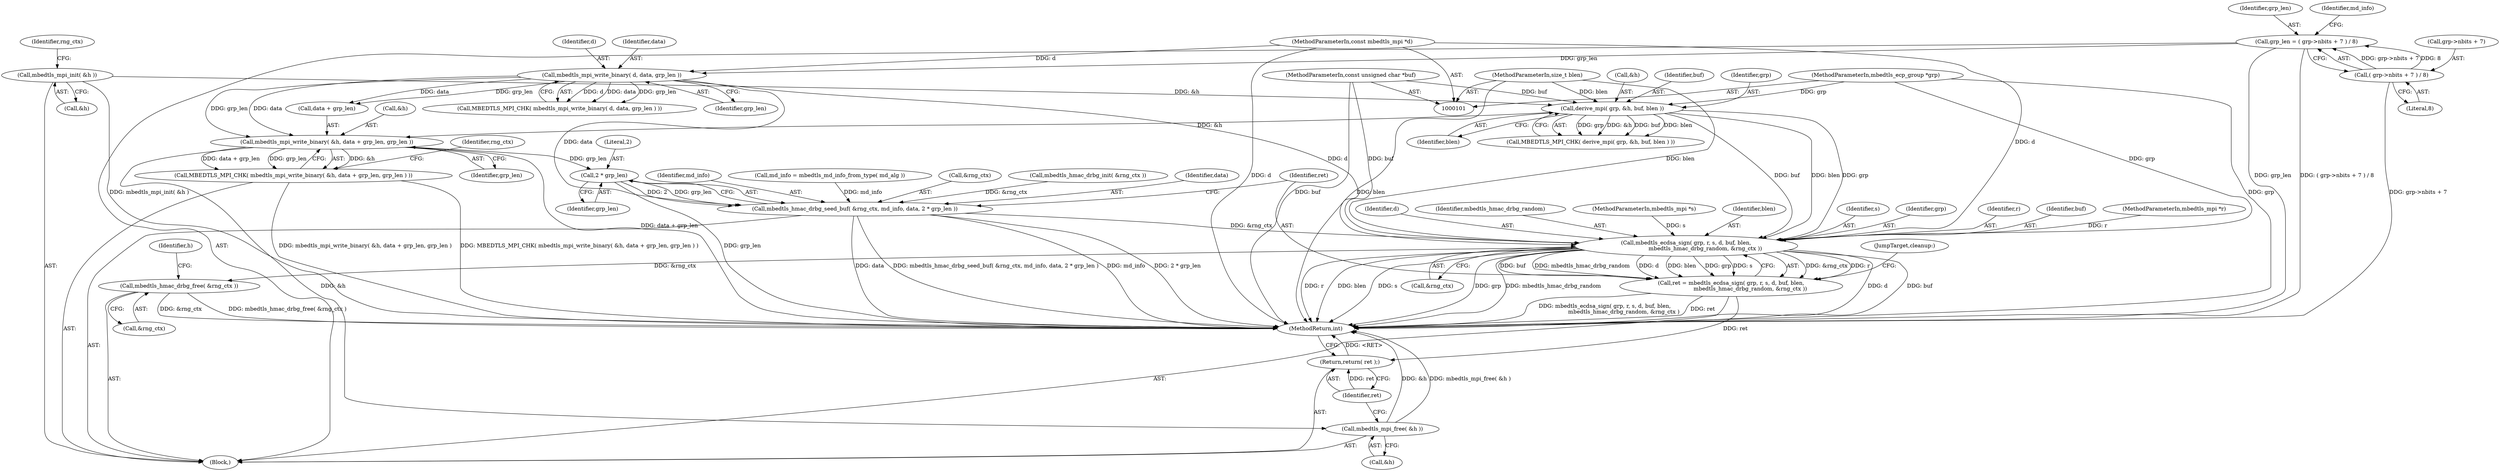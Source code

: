 digraph "1_mbedtls_298a43a77ec0ed2c19a8c924ddd8571ef3e65dfd_0@API" {
"1000153" [label="(Call,mbedtls_mpi_write_binary( &h, data + grp_len, grp_len ))"];
"1000146" [label="(Call,derive_mpi( grp, &h, buf, blen ))"];
"1000102" [label="(MethodParameterIn,mbedtls_ecp_group *grp)"];
"1000134" [label="(Call,mbedtls_mpi_init( &h ))"];
"1000106" [label="(MethodParameterIn,const unsigned char *buf)"];
"1000107" [label="(MethodParameterIn,size_t blen)"];
"1000141" [label="(Call,mbedtls_mpi_write_binary( d, data, grp_len ))"];
"1000105" [label="(MethodParameterIn,const mbedtls_mpi *d)"];
"1000114" [label="(Call,grp_len = ( grp->nbits + 7 ) / 8)"];
"1000116" [label="(Call,( grp->nbits + 7 ) / 8)"];
"1000152" [label="(Call,MBEDTLS_MPI_CHK( mbedtls_mpi_write_binary( &h, data + grp_len, grp_len ) ))"];
"1000165" [label="(Call,2 * grp_len)"];
"1000160" [label="(Call,mbedtls_hmac_drbg_seed_buf( &rng_ctx, md_info, data, 2 * grp_len ))"];
"1000170" [label="(Call,mbedtls_ecdsa_sign( grp, r, s, d, buf, blen,\n                      mbedtls_hmac_drbg_random, &rng_ctx ))"];
"1000168" [label="(Call,ret = mbedtls_ecdsa_sign( grp, r, s, d, buf, blen,\n                      mbedtls_hmac_drbg_random, &rng_ctx ))"];
"1000187" [label="(Return,return( ret );)"];
"1000181" [label="(Call,mbedtls_hmac_drbg_free( &rng_ctx ))"];
"1000184" [label="(Call,mbedtls_mpi_free( &h ))"];
"1000103" [label="(MethodParameterIn,mbedtls_mpi *r)"];
"1000167" [label="(Identifier,grp_len)"];
"1000178" [label="(Call,&rng_ctx)"];
"1000163" [label="(Identifier,md_info)"];
"1000134" [label="(Call,mbedtls_mpi_init( &h ))"];
"1000145" [label="(Call,MBEDTLS_MPI_CHK( derive_mpi( grp, &h, buf, blen ) ))"];
"1000114" [label="(Call,grp_len = ( grp->nbits + 7 ) / 8)"];
"1000115" [label="(Identifier,grp_len)"];
"1000127" [label="(Call,md_info = mbedtls_md_info_from_type( md_alg ))"];
"1000186" [label="(Identifier,h)"];
"1000161" [label="(Call,&rng_ctx)"];
"1000117" [label="(Call,grp->nbits + 7)"];
"1000188" [label="(Identifier,ret)"];
"1000189" [label="(MethodReturn,int)"];
"1000187" [label="(Return,return( ret );)"];
"1000182" [label="(Call,&rng_ctx)"];
"1000137" [label="(Call,mbedtls_hmac_drbg_init( &rng_ctx ))"];
"1000159" [label="(Identifier,grp_len)"];
"1000185" [label="(Call,&h)"];
"1000135" [label="(Call,&h)"];
"1000139" [label="(Identifier,rng_ctx)"];
"1000168" [label="(Call,ret = mbedtls_ecdsa_sign( grp, r, s, d, buf, blen,\n                      mbedtls_hmac_drbg_random, &rng_ctx ))"];
"1000142" [label="(Identifier,d)"];
"1000166" [label="(Literal,2)"];
"1000152" [label="(Call,MBEDTLS_MPI_CHK( mbedtls_mpi_write_binary( &h, data + grp_len, grp_len ) ))"];
"1000151" [label="(Identifier,blen)"];
"1000164" [label="(Identifier,data)"];
"1000160" [label="(Call,mbedtls_hmac_drbg_seed_buf( &rng_ctx, md_info, data, 2 * grp_len ))"];
"1000162" [label="(Identifier,rng_ctx)"];
"1000181" [label="(Call,mbedtls_hmac_drbg_free( &rng_ctx ))"];
"1000174" [label="(Identifier,d)"];
"1000154" [label="(Call,&h)"];
"1000170" [label="(Call,mbedtls_ecdsa_sign( grp, r, s, d, buf, blen,\n                      mbedtls_hmac_drbg_random, &rng_ctx ))"];
"1000150" [label="(Identifier,buf)"];
"1000144" [label="(Identifier,grp_len)"];
"1000143" [label="(Identifier,data)"];
"1000107" [label="(MethodParameterIn,size_t blen)"];
"1000184" [label="(Call,mbedtls_mpi_free( &h ))"];
"1000105" [label="(MethodParameterIn,const mbedtls_mpi *d)"];
"1000147" [label="(Identifier,grp)"];
"1000122" [label="(Literal,8)"];
"1000177" [label="(Identifier,mbedtls_hmac_drbg_random)"];
"1000104" [label="(MethodParameterIn,mbedtls_mpi *s)"];
"1000156" [label="(Call,data + grp_len)"];
"1000180" [label="(JumpTarget,cleanup:)"];
"1000116" [label="(Call,( grp->nbits + 7 ) / 8)"];
"1000169" [label="(Identifier,ret)"];
"1000176" [label="(Identifier,blen)"];
"1000146" [label="(Call,derive_mpi( grp, &h, buf, blen ))"];
"1000148" [label="(Call,&h)"];
"1000109" [label="(Block,)"];
"1000165" [label="(Call,2 * grp_len)"];
"1000106" [label="(MethodParameterIn,const unsigned char *buf)"];
"1000173" [label="(Identifier,s)"];
"1000171" [label="(Identifier,grp)"];
"1000102" [label="(MethodParameterIn,mbedtls_ecp_group *grp)"];
"1000172" [label="(Identifier,r)"];
"1000175" [label="(Identifier,buf)"];
"1000141" [label="(Call,mbedtls_mpi_write_binary( d, data, grp_len ))"];
"1000140" [label="(Call,MBEDTLS_MPI_CHK( mbedtls_mpi_write_binary( d, data, grp_len ) ))"];
"1000128" [label="(Identifier,md_info)"];
"1000153" [label="(Call,mbedtls_mpi_write_binary( &h, data + grp_len, grp_len ))"];
"1000153" -> "1000152"  [label="AST: "];
"1000153" -> "1000159"  [label="CFG: "];
"1000154" -> "1000153"  [label="AST: "];
"1000156" -> "1000153"  [label="AST: "];
"1000159" -> "1000153"  [label="AST: "];
"1000152" -> "1000153"  [label="CFG: "];
"1000153" -> "1000189"  [label="DDG: data + grp_len"];
"1000153" -> "1000152"  [label="DDG: &h"];
"1000153" -> "1000152"  [label="DDG: data + grp_len"];
"1000153" -> "1000152"  [label="DDG: grp_len"];
"1000146" -> "1000153"  [label="DDG: &h"];
"1000141" -> "1000153"  [label="DDG: data"];
"1000141" -> "1000153"  [label="DDG: grp_len"];
"1000153" -> "1000165"  [label="DDG: grp_len"];
"1000153" -> "1000184"  [label="DDG: &h"];
"1000146" -> "1000145"  [label="AST: "];
"1000146" -> "1000151"  [label="CFG: "];
"1000147" -> "1000146"  [label="AST: "];
"1000148" -> "1000146"  [label="AST: "];
"1000150" -> "1000146"  [label="AST: "];
"1000151" -> "1000146"  [label="AST: "];
"1000145" -> "1000146"  [label="CFG: "];
"1000146" -> "1000145"  [label="DDG: grp"];
"1000146" -> "1000145"  [label="DDG: &h"];
"1000146" -> "1000145"  [label="DDG: buf"];
"1000146" -> "1000145"  [label="DDG: blen"];
"1000102" -> "1000146"  [label="DDG: grp"];
"1000134" -> "1000146"  [label="DDG: &h"];
"1000106" -> "1000146"  [label="DDG: buf"];
"1000107" -> "1000146"  [label="DDG: blen"];
"1000146" -> "1000170"  [label="DDG: grp"];
"1000146" -> "1000170"  [label="DDG: buf"];
"1000146" -> "1000170"  [label="DDG: blen"];
"1000102" -> "1000101"  [label="AST: "];
"1000102" -> "1000189"  [label="DDG: grp"];
"1000102" -> "1000170"  [label="DDG: grp"];
"1000134" -> "1000109"  [label="AST: "];
"1000134" -> "1000135"  [label="CFG: "];
"1000135" -> "1000134"  [label="AST: "];
"1000139" -> "1000134"  [label="CFG: "];
"1000134" -> "1000189"  [label="DDG: mbedtls_mpi_init( &h )"];
"1000106" -> "1000101"  [label="AST: "];
"1000106" -> "1000189"  [label="DDG: buf"];
"1000106" -> "1000170"  [label="DDG: buf"];
"1000107" -> "1000101"  [label="AST: "];
"1000107" -> "1000189"  [label="DDG: blen"];
"1000107" -> "1000170"  [label="DDG: blen"];
"1000141" -> "1000140"  [label="AST: "];
"1000141" -> "1000144"  [label="CFG: "];
"1000142" -> "1000141"  [label="AST: "];
"1000143" -> "1000141"  [label="AST: "];
"1000144" -> "1000141"  [label="AST: "];
"1000140" -> "1000141"  [label="CFG: "];
"1000141" -> "1000140"  [label="DDG: d"];
"1000141" -> "1000140"  [label="DDG: data"];
"1000141" -> "1000140"  [label="DDG: grp_len"];
"1000105" -> "1000141"  [label="DDG: d"];
"1000114" -> "1000141"  [label="DDG: grp_len"];
"1000141" -> "1000156"  [label="DDG: data"];
"1000141" -> "1000156"  [label="DDG: grp_len"];
"1000141" -> "1000160"  [label="DDG: data"];
"1000141" -> "1000170"  [label="DDG: d"];
"1000105" -> "1000101"  [label="AST: "];
"1000105" -> "1000189"  [label="DDG: d"];
"1000105" -> "1000170"  [label="DDG: d"];
"1000114" -> "1000109"  [label="AST: "];
"1000114" -> "1000116"  [label="CFG: "];
"1000115" -> "1000114"  [label="AST: "];
"1000116" -> "1000114"  [label="AST: "];
"1000128" -> "1000114"  [label="CFG: "];
"1000114" -> "1000189"  [label="DDG: grp_len"];
"1000114" -> "1000189"  [label="DDG: ( grp->nbits + 7 ) / 8"];
"1000116" -> "1000114"  [label="DDG: grp->nbits + 7"];
"1000116" -> "1000114"  [label="DDG: 8"];
"1000116" -> "1000122"  [label="CFG: "];
"1000117" -> "1000116"  [label="AST: "];
"1000122" -> "1000116"  [label="AST: "];
"1000116" -> "1000189"  [label="DDG: grp->nbits + 7"];
"1000152" -> "1000109"  [label="AST: "];
"1000162" -> "1000152"  [label="CFG: "];
"1000152" -> "1000189"  [label="DDG: MBEDTLS_MPI_CHK( mbedtls_mpi_write_binary( &h, data + grp_len, grp_len ) )"];
"1000152" -> "1000189"  [label="DDG: mbedtls_mpi_write_binary( &h, data + grp_len, grp_len )"];
"1000165" -> "1000160"  [label="AST: "];
"1000165" -> "1000167"  [label="CFG: "];
"1000166" -> "1000165"  [label="AST: "];
"1000167" -> "1000165"  [label="AST: "];
"1000160" -> "1000165"  [label="CFG: "];
"1000165" -> "1000189"  [label="DDG: grp_len"];
"1000165" -> "1000160"  [label="DDG: 2"];
"1000165" -> "1000160"  [label="DDG: grp_len"];
"1000160" -> "1000109"  [label="AST: "];
"1000161" -> "1000160"  [label="AST: "];
"1000163" -> "1000160"  [label="AST: "];
"1000164" -> "1000160"  [label="AST: "];
"1000169" -> "1000160"  [label="CFG: "];
"1000160" -> "1000189"  [label="DDG: data"];
"1000160" -> "1000189"  [label="DDG: mbedtls_hmac_drbg_seed_buf( &rng_ctx, md_info, data, 2 * grp_len )"];
"1000160" -> "1000189"  [label="DDG: md_info"];
"1000160" -> "1000189"  [label="DDG: 2 * grp_len"];
"1000137" -> "1000160"  [label="DDG: &rng_ctx"];
"1000127" -> "1000160"  [label="DDG: md_info"];
"1000160" -> "1000170"  [label="DDG: &rng_ctx"];
"1000170" -> "1000168"  [label="AST: "];
"1000170" -> "1000178"  [label="CFG: "];
"1000171" -> "1000170"  [label="AST: "];
"1000172" -> "1000170"  [label="AST: "];
"1000173" -> "1000170"  [label="AST: "];
"1000174" -> "1000170"  [label="AST: "];
"1000175" -> "1000170"  [label="AST: "];
"1000176" -> "1000170"  [label="AST: "];
"1000177" -> "1000170"  [label="AST: "];
"1000178" -> "1000170"  [label="AST: "];
"1000168" -> "1000170"  [label="CFG: "];
"1000170" -> "1000189"  [label="DDG: r"];
"1000170" -> "1000189"  [label="DDG: blen"];
"1000170" -> "1000189"  [label="DDG: s"];
"1000170" -> "1000189"  [label="DDG: grp"];
"1000170" -> "1000189"  [label="DDG: mbedtls_hmac_drbg_random"];
"1000170" -> "1000189"  [label="DDG: d"];
"1000170" -> "1000189"  [label="DDG: buf"];
"1000170" -> "1000168"  [label="DDG: &rng_ctx"];
"1000170" -> "1000168"  [label="DDG: r"];
"1000170" -> "1000168"  [label="DDG: buf"];
"1000170" -> "1000168"  [label="DDG: mbedtls_hmac_drbg_random"];
"1000170" -> "1000168"  [label="DDG: d"];
"1000170" -> "1000168"  [label="DDG: blen"];
"1000170" -> "1000168"  [label="DDG: grp"];
"1000170" -> "1000168"  [label="DDG: s"];
"1000103" -> "1000170"  [label="DDG: r"];
"1000104" -> "1000170"  [label="DDG: s"];
"1000170" -> "1000181"  [label="DDG: &rng_ctx"];
"1000168" -> "1000109"  [label="AST: "];
"1000169" -> "1000168"  [label="AST: "];
"1000180" -> "1000168"  [label="CFG: "];
"1000168" -> "1000189"  [label="DDG: ret"];
"1000168" -> "1000189"  [label="DDG: mbedtls_ecdsa_sign( grp, r, s, d, buf, blen,\n                      mbedtls_hmac_drbg_random, &rng_ctx )"];
"1000168" -> "1000187"  [label="DDG: ret"];
"1000187" -> "1000109"  [label="AST: "];
"1000187" -> "1000188"  [label="CFG: "];
"1000188" -> "1000187"  [label="AST: "];
"1000189" -> "1000187"  [label="CFG: "];
"1000187" -> "1000189"  [label="DDG: <RET>"];
"1000188" -> "1000187"  [label="DDG: ret"];
"1000181" -> "1000109"  [label="AST: "];
"1000181" -> "1000182"  [label="CFG: "];
"1000182" -> "1000181"  [label="AST: "];
"1000186" -> "1000181"  [label="CFG: "];
"1000181" -> "1000189"  [label="DDG: mbedtls_hmac_drbg_free( &rng_ctx )"];
"1000181" -> "1000189"  [label="DDG: &rng_ctx"];
"1000184" -> "1000109"  [label="AST: "];
"1000184" -> "1000185"  [label="CFG: "];
"1000185" -> "1000184"  [label="AST: "];
"1000188" -> "1000184"  [label="CFG: "];
"1000184" -> "1000189"  [label="DDG: &h"];
"1000184" -> "1000189"  [label="DDG: mbedtls_mpi_free( &h )"];
}
